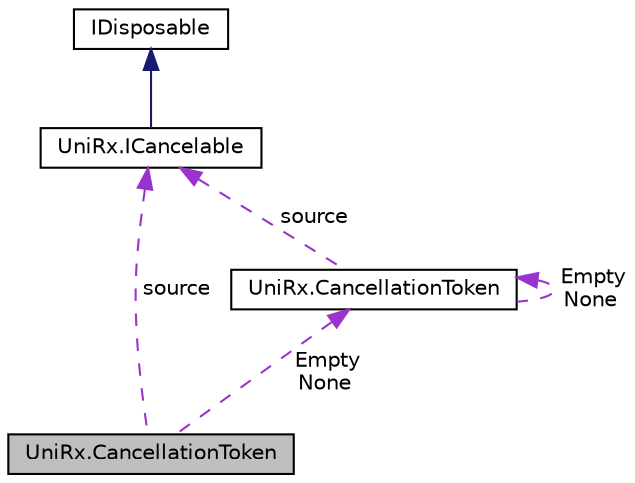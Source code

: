 digraph "UniRx.CancellationToken"
{
 // LATEX_PDF_SIZE
  edge [fontname="Helvetica",fontsize="10",labelfontname="Helvetica",labelfontsize="10"];
  node [fontname="Helvetica",fontsize="10",shape=record];
  Node1 [label="UniRx.CancellationToken",height=0.2,width=0.4,color="black", fillcolor="grey75", style="filled", fontcolor="black",tooltip=" "];
  Node2 -> Node1 [dir="back",color="darkorchid3",fontsize="10",style="dashed",label=" source" ,fontname="Helvetica"];
  Node2 [label="UniRx.ICancelable",height=0.2,width=0.4,color="black", fillcolor="white", style="filled",URL="$interface_uni_rx_1_1_i_cancelable.html",tooltip=" "];
  Node3 -> Node2 [dir="back",color="midnightblue",fontsize="10",style="solid",fontname="Helvetica"];
  Node3 [label="IDisposable",height=0.2,width=0.4,color="black", fillcolor="white", style="filled",tooltip=" "];
  Node4 -> Node1 [dir="back",color="darkorchid3",fontsize="10",style="dashed",label=" Empty\nNone" ,fontname="Helvetica"];
  Node4 [label="UniRx.CancellationToken",height=0.2,width=0.4,color="black", fillcolor="white", style="filled",URL="$struct_uni_rx_1_1_cancellation_token.html",tooltip=" "];
  Node2 -> Node4 [dir="back",color="darkorchid3",fontsize="10",style="dashed",label=" source" ,fontname="Helvetica"];
  Node4 -> Node4 [dir="back",color="darkorchid3",fontsize="10",style="dashed",label=" Empty\nNone" ,fontname="Helvetica"];
}
